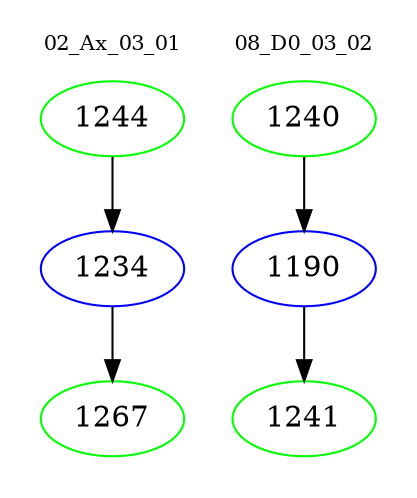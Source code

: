 digraph{
subgraph cluster_0 {
color = white
label = "02_Ax_03_01";
fontsize=10;
T0_1244 [label="1244", color="green"]
T0_1244 -> T0_1234 [color="black"]
T0_1234 [label="1234", color="blue"]
T0_1234 -> T0_1267 [color="black"]
T0_1267 [label="1267", color="green"]
}
subgraph cluster_1 {
color = white
label = "08_D0_03_02";
fontsize=10;
T1_1240 [label="1240", color="green"]
T1_1240 -> T1_1190 [color="black"]
T1_1190 [label="1190", color="blue"]
T1_1190 -> T1_1241 [color="black"]
T1_1241 [label="1241", color="green"]
}
}

